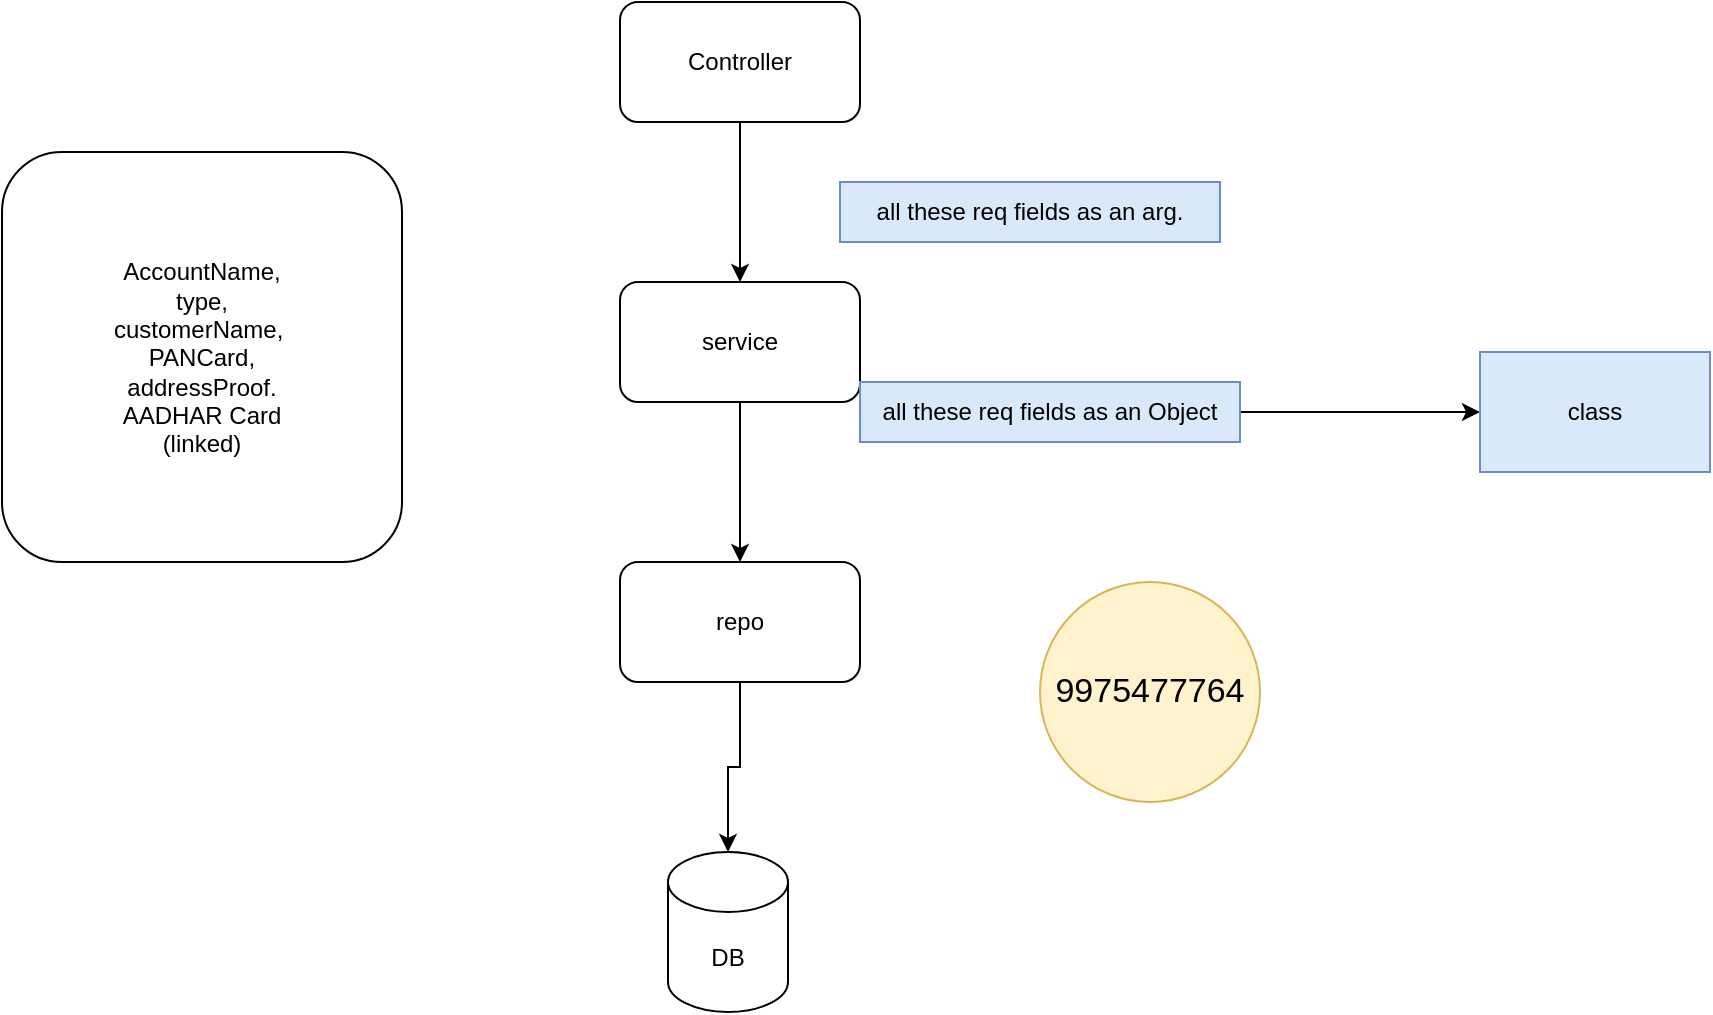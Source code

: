 <mxfile version="21.3.6" type="github" pages="2">
  <diagram name="Page-1" id="OzqNdbhDN5wW7r0jXmfs">
    <mxGraphModel dx="794" dy="501" grid="1" gridSize="10" guides="1" tooltips="1" connect="1" arrows="1" fold="1" page="1" pageScale="1" pageWidth="827" pageHeight="1169" math="0" shadow="0">
      <root>
        <mxCell id="0" />
        <mxCell id="1" parent="0" />
        <mxCell id="OH293jGCViKTZaS4HmtR-3" value="" style="edgeStyle=orthogonalEdgeStyle;rounded=0;orthogonalLoop=1;jettySize=auto;html=1;" parent="1" source="OH293jGCViKTZaS4HmtR-1" target="OH293jGCViKTZaS4HmtR-2" edge="1">
          <mxGeometry relative="1" as="geometry" />
        </mxCell>
        <mxCell id="OH293jGCViKTZaS4HmtR-1" value="Controller" style="rounded=1;whiteSpace=wrap;html=1;" parent="1" vertex="1">
          <mxGeometry x="330" y="80" width="120" height="60" as="geometry" />
        </mxCell>
        <mxCell id="OH293jGCViKTZaS4HmtR-5" value="" style="edgeStyle=orthogonalEdgeStyle;rounded=0;orthogonalLoop=1;jettySize=auto;html=1;" parent="1" source="OH293jGCViKTZaS4HmtR-2" target="OH293jGCViKTZaS4HmtR-4" edge="1">
          <mxGeometry relative="1" as="geometry" />
        </mxCell>
        <mxCell id="OH293jGCViKTZaS4HmtR-2" value="service" style="whiteSpace=wrap;html=1;rounded=1;" parent="1" vertex="1">
          <mxGeometry x="330" y="220" width="120" height="60" as="geometry" />
        </mxCell>
        <mxCell id="OH293jGCViKTZaS4HmtR-7" style="edgeStyle=orthogonalEdgeStyle;rounded=0;orthogonalLoop=1;jettySize=auto;html=1;entryX=0.5;entryY=0;entryDx=0;entryDy=0;entryPerimeter=0;" parent="1" source="OH293jGCViKTZaS4HmtR-4" target="OH293jGCViKTZaS4HmtR-6" edge="1">
          <mxGeometry relative="1" as="geometry" />
        </mxCell>
        <mxCell id="OH293jGCViKTZaS4HmtR-4" value="repo" style="whiteSpace=wrap;html=1;rounded=1;" parent="1" vertex="1">
          <mxGeometry x="330" y="360" width="120" height="60" as="geometry" />
        </mxCell>
        <mxCell id="OH293jGCViKTZaS4HmtR-6" value="DB" style="shape=cylinder3;whiteSpace=wrap;html=1;boundedLbl=1;backgroundOutline=1;size=15;" parent="1" vertex="1">
          <mxGeometry x="354" y="505" width="60" height="80" as="geometry" />
        </mxCell>
        <mxCell id="OH293jGCViKTZaS4HmtR-8" value="all these req fields as an arg." style="text;html=1;strokeColor=#6c8ebf;fillColor=#dae8fc;align=center;verticalAlign=middle;whiteSpace=wrap;rounded=0;" parent="1" vertex="1">
          <mxGeometry x="440" y="170" width="190" height="30" as="geometry" />
        </mxCell>
        <mxCell id="OH293jGCViKTZaS4HmtR-9" value="AccountName,&lt;br&gt;type,&lt;br&gt;customerName,&amp;nbsp;&lt;br&gt;PANCard,&lt;br&gt;addressProof.&lt;br&gt;AADHAR Card&lt;br&gt;(linked)" style="rounded=1;whiteSpace=wrap;html=1;" parent="1" vertex="1">
          <mxGeometry x="21" y="155" width="200" height="205" as="geometry" />
        </mxCell>
        <mxCell id="OH293jGCViKTZaS4HmtR-12" value="" style="edgeStyle=orthogonalEdgeStyle;rounded=0;orthogonalLoop=1;jettySize=auto;html=1;" parent="1" source="OH293jGCViKTZaS4HmtR-10" target="OH293jGCViKTZaS4HmtR-11" edge="1">
          <mxGeometry relative="1" as="geometry" />
        </mxCell>
        <mxCell id="OH293jGCViKTZaS4HmtR-10" value="all these req fields as an Object" style="text;html=1;strokeColor=#6c8ebf;fillColor=#dae8fc;align=center;verticalAlign=middle;whiteSpace=wrap;rounded=0;" parent="1" vertex="1">
          <mxGeometry x="450" y="270" width="190" height="30" as="geometry" />
        </mxCell>
        <mxCell id="OH293jGCViKTZaS4HmtR-11" value="class" style="whiteSpace=wrap;html=1;fillColor=#dae8fc;strokeColor=#6c8ebf;gradientColor=none;rounded=0;" parent="1" vertex="1">
          <mxGeometry x="760" y="255" width="115" height="60" as="geometry" />
        </mxCell>
        <mxCell id="OH293jGCViKTZaS4HmtR-13" value="9975477764" style="ellipse;whiteSpace=wrap;html=1;aspect=fixed;fillColor=#fff2cc;strokeColor=#d6b656;fontSize=17;" parent="1" vertex="1">
          <mxGeometry x="540" y="370" width="110" height="110" as="geometry" />
        </mxCell>
      </root>
    </mxGraphModel>
  </diagram>
  <diagram id="Iq71Dou2pirvSZXmQ_F6" name="Page-2">
    <mxGraphModel dx="1621" dy="501" grid="1" gridSize="10" guides="1" tooltips="1" connect="1" arrows="1" fold="1" page="1" pageScale="1" pageWidth="827" pageHeight="1169" math="0" shadow="0">
      <root>
        <mxCell id="0" />
        <mxCell id="1" parent="0" />
        <mxCell id="dxOAOTCP8sG_lDlKhjUy-1" value="Design Pattern :(26 Design patterns ) .&amp;nbsp;&lt;br&gt;1. Creational(Singleton DP , Builder DP, Factory DP. Abstract Factory DP.)&lt;br&gt;2. Structural&lt;br&gt;3. Behavioural" style="rounded=1;whiteSpace=wrap;html=1;fontSize=22;" parent="1" vertex="1">
          <mxGeometry x="-30" y="100" width="610" height="250" as="geometry" />
        </mxCell>
        <mxCell id="dxOAOTCP8sG_lDlKhjUy-2" value="Builder DP : when we are coming across with the complex object creation , we will build the object step by step.&lt;br&gt;&lt;br&gt;when to prefer :&amp;nbsp;&lt;br&gt;1. it provides clear separation between the construction and representation of the object.&lt;br&gt;2. control on construction side.&lt;br&gt;3. supports to make any changes into representational part of the object.&lt;br&gt;&lt;br&gt;steps to implement the Builder :&amp;nbsp;&lt;br&gt;&lt;br&gt;1. need the static inner class whose name should be XXXBuilder : here XXX : name of the class whose builder needs to be created.&lt;br&gt;2. builder class should have a public constructor with all required attributes as a parameters..&lt;br&gt;3. other non priority attributes / optional attributes : we should have a setter method.&lt;br&gt;4. build method which will return the our reqd object via builder ." style="rounded=1;whiteSpace=wrap;html=1;fontSize=22;" parent="1" vertex="1">
          <mxGeometry x="-30" y="420" width="710" height="390" as="geometry" />
        </mxCell>
        <mxCell id="dxOAOTCP8sG_lDlKhjUy-3" value="Factory Design Pattern : &amp;nbsp;it allows sub classes to choose the type of objects to create.&lt;br&gt;it promotes the loose coupling.&amp;nbsp;" style="rounded=1;whiteSpace=wrap;html=1;fontSize=22;" parent="1" vertex="1">
          <mxGeometry x="-20" y="1080" width="710" height="390" as="geometry" />
        </mxCell>
        <mxCell id="cFb8-tJZ0Hh37qB5lgc5-1" value="Behavior DP : 1. iterator(Collection : list/SET==&amp;gt; iterator method &amp;nbsp;, strategy DP : .&amp;nbsp;&lt;br&gt;3. Observer&lt;br&gt;4. Visitor." style="rounded=1;whiteSpace=wrap;html=1;fontSize=22;" vertex="1" parent="1">
          <mxGeometry x="-20" y="1500" width="710" height="390" as="geometry" />
        </mxCell>
        <mxCell id="cFb8-tJZ0Hh37qB5lgc5-2" value="Chat" style="rounded=1;whiteSpace=wrap;html=1;" vertex="1" parent="1">
          <mxGeometry x="40" y="2060" width="120" height="60" as="geometry" />
        </mxCell>
        <mxCell id="cFb8-tJZ0Hh37qB5lgc5-3" value="Actor" style="shape=umlActor;verticalLabelPosition=bottom;verticalAlign=top;html=1;outlineConnect=0;" vertex="1" parent="1">
          <mxGeometry x="-40" y="2170" width="30" height="60" as="geometry" />
        </mxCell>
        <mxCell id="cFb8-tJZ0Hh37qB5lgc5-4" value="Ice cream" style="rounded=1;whiteSpace=wrap;html=1;" vertex="1" parent="1">
          <mxGeometry x="430" y="2060" width="120" height="60" as="geometry" />
        </mxCell>
        <mxCell id="cFb8-tJZ0Hh37qB5lgc5-5" value="Chinese" style="rounded=1;whiteSpace=wrap;html=1;" vertex="1" parent="1">
          <mxGeometry x="240" y="2060" width="120" height="60" as="geometry" />
        </mxCell>
        <mxCell id="cFb8-tJZ0Hh37qB5lgc5-7" value="" style="shape=actor;whiteSpace=wrap;html=1;" vertex="1" parent="1">
          <mxGeometry x="140" y="2180" width="40" height="60" as="geometry" />
        </mxCell>
        <mxCell id="cFb8-tJZ0Hh37qB5lgc5-8" value="" style="shape=actor;whiteSpace=wrap;html=1;" vertex="1" parent="1">
          <mxGeometry x="200" y="2290" width="40" height="60" as="geometry" />
        </mxCell>
        <mxCell id="cFb8-tJZ0Hh37qB5lgc5-9" value="" style="shape=actor;whiteSpace=wrap;html=1;" vertex="1" parent="1">
          <mxGeometry x="290" y="2290" width="40" height="60" as="geometry" />
        </mxCell>
        <mxCell id="cFb8-tJZ0Hh37qB5lgc5-10" value="" style="shape=actor;whiteSpace=wrap;html=1;" vertex="1" parent="1">
          <mxGeometry x="394" y="2290" width="40" height="60" as="geometry" />
        </mxCell>
        <mxCell id="cFb8-tJZ0Hh37qB5lgc5-11" value="" style="shape=actor;whiteSpace=wrap;html=1;" vertex="1" parent="1">
          <mxGeometry x="450" y="2180" width="40" height="60" as="geometry" />
        </mxCell>
        <mxCell id="cFb8-tJZ0Hh37qB5lgc5-12" value="" style="shape=actor;whiteSpace=wrap;html=1;" vertex="1" parent="1">
          <mxGeometry x="340" y="2180" width="40" height="60" as="geometry" />
        </mxCell>
        <mxCell id="cFb8-tJZ0Hh37qB5lgc5-13" value="" style="shape=actor;whiteSpace=wrap;html=1;" vertex="1" parent="1">
          <mxGeometry x="240" y="2180" width="40" height="60" as="geometry" />
        </mxCell>
        <mxCell id="cFb8-tJZ0Hh37qB5lgc5-14" value="" style="shape=actor;whiteSpace=wrap;html=1;" vertex="1" parent="1">
          <mxGeometry x="300" y="2450" width="40" height="60" as="geometry" />
        </mxCell>
        <mxCell id="cFb8-tJZ0Hh37qB5lgc5-15" value="" style="shape=actor;whiteSpace=wrap;html=1;" vertex="1" parent="1">
          <mxGeometry x="250" y="2380" width="40" height="60" as="geometry" />
        </mxCell>
        <mxCell id="cFb8-tJZ0Hh37qB5lgc5-16" value="" style="shape=actor;whiteSpace=wrap;html=1;" vertex="1" parent="1">
          <mxGeometry x="350" y="2380" width="40" height="60" as="geometry" />
        </mxCell>
        <mxCell id="cFb8-tJZ0Hh37qB5lgc5-17" value="" style="rounded=1;whiteSpace=wrap;html=1;" vertex="1" parent="1">
          <mxGeometry x="20" y="2170" width="60" height="60" as="geometry" />
        </mxCell>
        <mxCell id="cFb8-tJZ0Hh37qB5lgc5-18" value="" style="shape=image;html=1;verticalAlign=top;verticalLabelPosition=bottom;labelBackgroundColor=#ffffff;imageAspect=0;aspect=fixed;image=https://cdn1.iconfinder.com/data/icons/ios-11-glyphs/30/order-128.png" vertex="1" parent="1">
          <mxGeometry x="-60" y="2080" width="80" height="80" as="geometry" />
        </mxCell>
        <mxCell id="cFb8-tJZ0Hh37qB5lgc5-21" value="" style="edgeStyle=orthogonalEdgeStyle;rounded=0;orthogonalLoop=1;jettySize=auto;html=1;" edge="1" parent="1" source="cFb8-tJZ0Hh37qB5lgc5-19" target="cFb8-tJZ0Hh37qB5lgc5-20">
          <mxGeometry relative="1" as="geometry" />
        </mxCell>
        <mxCell id="cFb8-tJZ0Hh37qB5lgc5-19" value="HomeLoan :&amp;nbsp;" style="rounded=1;whiteSpace=wrap;html=1;" vertex="1" parent="1">
          <mxGeometry x="-20" y="2420" width="180" height="180" as="geometry" />
        </mxCell>
        <mxCell id="cFb8-tJZ0Hh37qB5lgc5-20" value="Multiple Applications&amp;nbsp;" style="whiteSpace=wrap;html=1;rounded=1;" vertex="1" parent="1">
          <mxGeometry x="270" y="2480" width="120" height="60" as="geometry" />
        </mxCell>
        <mxCell id="cFb8-tJZ0Hh37qB5lgc5-22" value="into single file." style="rounded=1;whiteSpace=wrap;html=1;" vertex="1" parent="1">
          <mxGeometry x="275" y="2640" width="120" height="60" as="geometry" />
        </mxCell>
      </root>
    </mxGraphModel>
  </diagram>
</mxfile>
